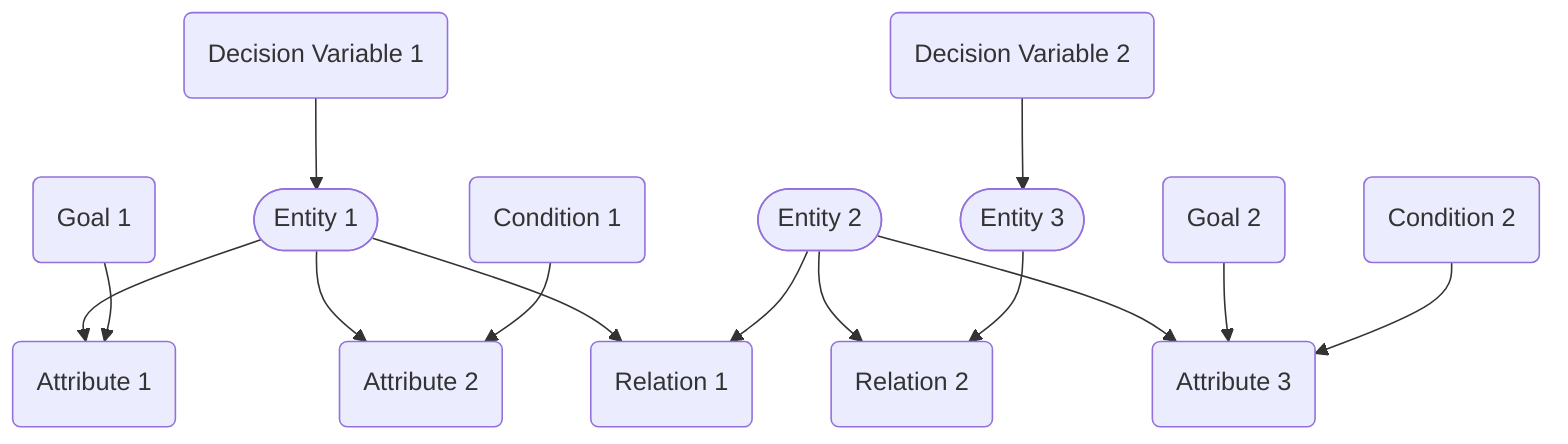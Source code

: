 graph TD
    classDef entity fill:#007bff;
    classDef attribute fill:#ffffff;
    classDef relation fill:#ff6b35;
    classDef goal fill:#28a745;
    classDef condition fill:#dc3545;
    classDef decisionVar fill:#9c27b0;

    %% Entities
    E1([Entity 1]) 
    E2([Entity 2])
    E3([Entity 3])

    %% Attributes
    A1(Attribute 1)
    A2(Attribute 2)
    A3(Attribute 3)

    %% Relations
    R1(Relation 1)
    R2(Relation 2)

    %% Goals
    G1(Goal 1)
    G2(Goal 2)

    %% Conditions
    C1(Condition 1)
    C2(Condition 2)

    %% Decision Variables
    D1(Decision Variable 1)
    D2(Decision Variable 2)

    %% Connect Entities with Attributes
    E1 --> A1
    E1 --> A2
    E2 --> A3

    %% Connect Entities with Relations
    E1 --> R1
    E2 --> R1
    E2 --> R2
    E3 --> R2

    %% Connect Goals with Entity/Attributes
    G1 --> A1
    G2 --> A3

    %% Connect Conditions with Entity/Attributes
    C1 --> A2
    C2 --> A3

    %% Connect DecisionVariables with their relevant Entities
    D1 --> E1
    D2 --> E3